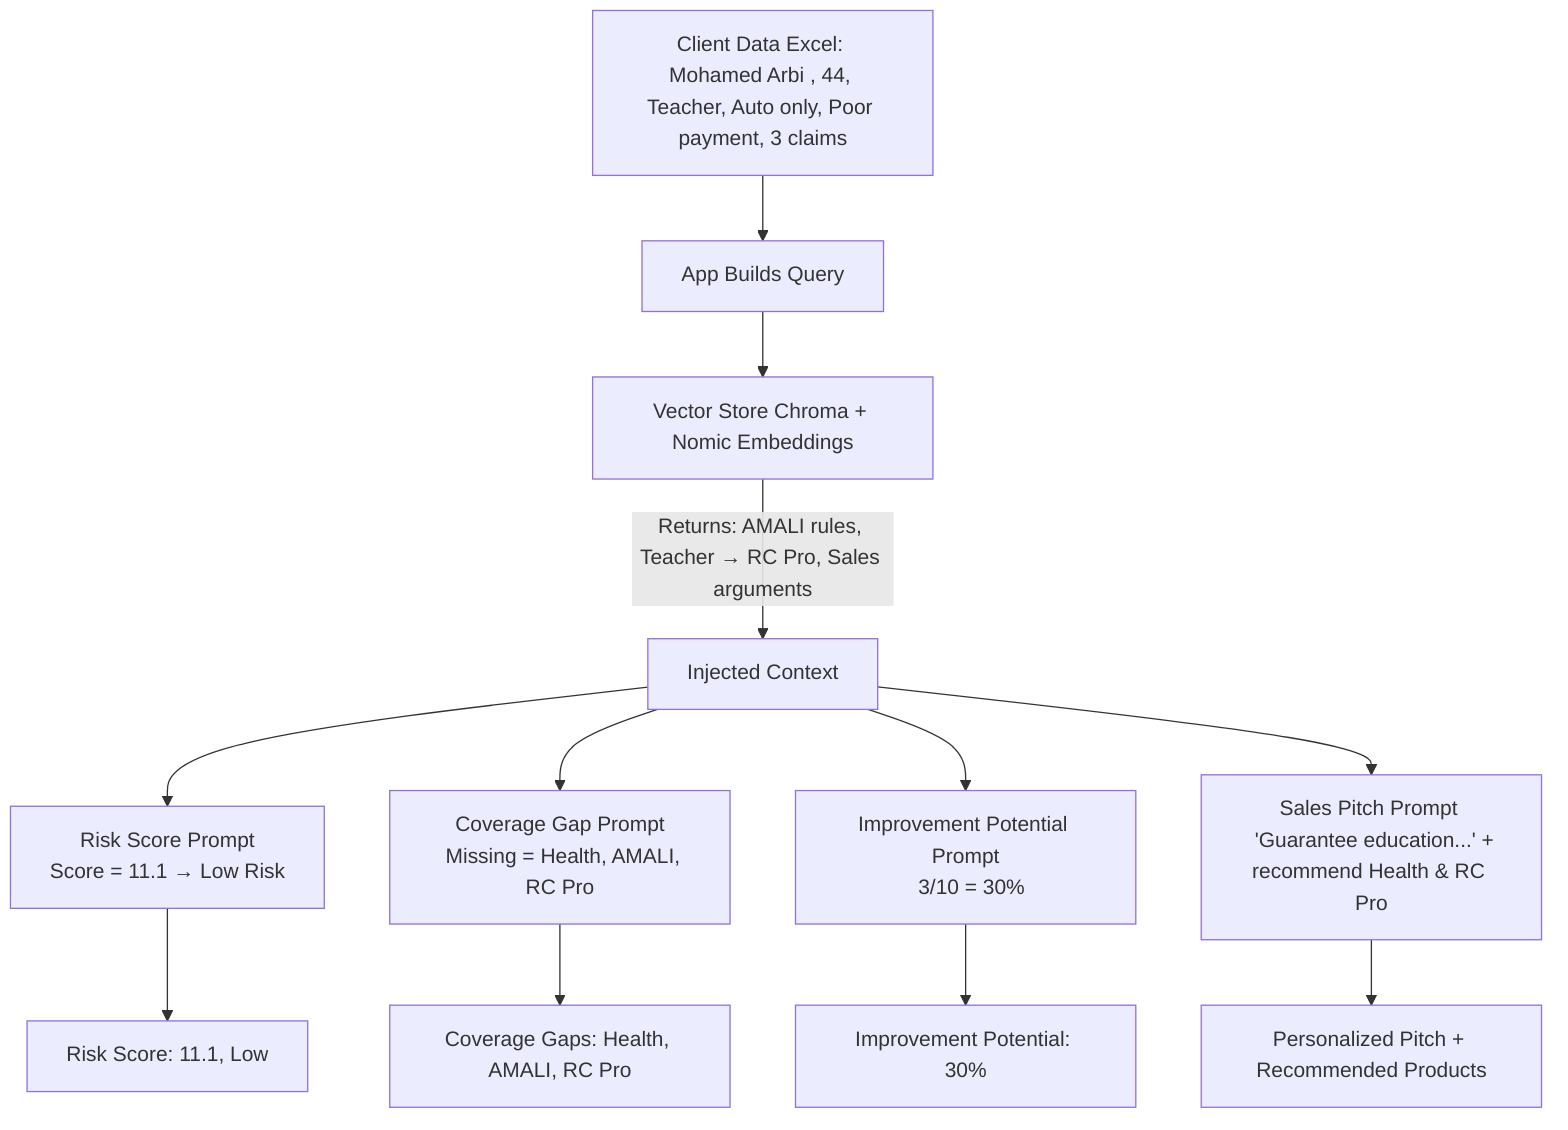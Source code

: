 flowchart TD

  A[Client Data Excel: Mohamed Arbi , 44, Teacher, Auto only, Poor payment, 3 claims] --> B[App Builds Query]
  B --> C[Vector Store Chroma + Nomic Embeddings]
  C -->|Returns: AMALI rules, Teacher → RC Pro, Sales arguments| D[Injected Context]

  %% Prompts
  D --> E1[Risk Score Prompt
  Score = 11.1 → Low Risk]
  D --> E2[Coverage Gap Prompt
  Missing = Health, AMALI, RC Pro]
  D --> E3[Improvement Potential Prompt
  3/10 = 30%]
  D --> E4[Sales Pitch Prompt 
  'Guarantee education...' + recommend Health & RC Pro]

  %% Outputs
  E1 --> F1[Risk Score: 11.1, Low]
  E2 --> F2[Coverage Gaps: Health, AMALI, RC Pro]
  E3 --> F3[Improvement Potential: 30%]
  E4 --> F4[Personalized Pitch + Recommended Products]